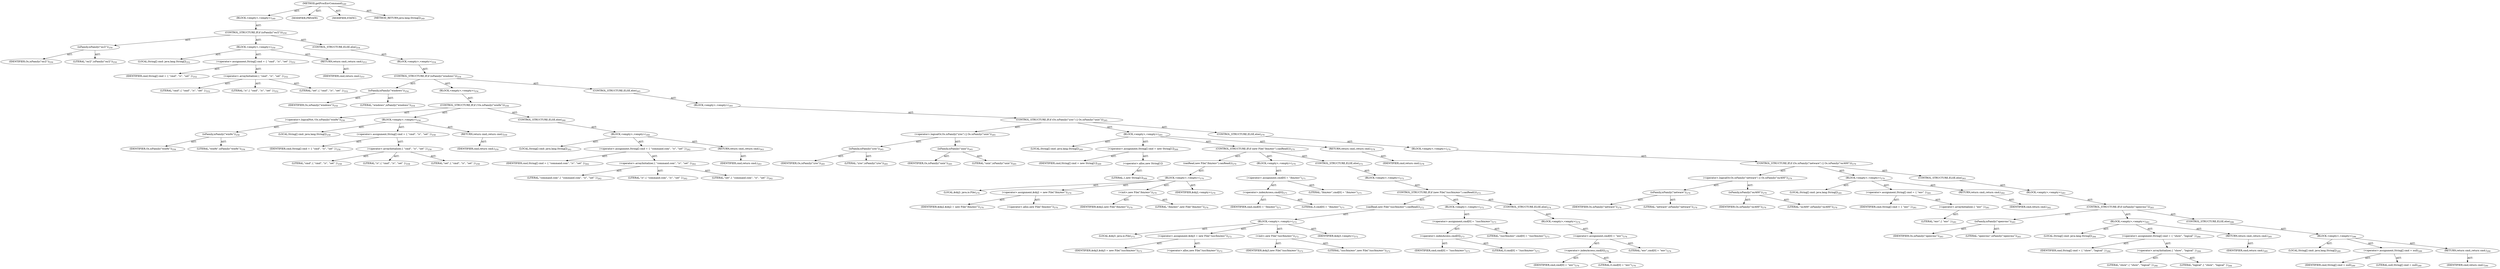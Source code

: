 digraph "getProcEnvCommand" {  
"111669149698" [label = <(METHOD,getProcEnvCommand)<SUB>249</SUB>> ]
"25769803793" [label = <(BLOCK,&lt;empty&gt;,&lt;empty&gt;)<SUB>249</SUB>> ]
"47244640268" [label = <(CONTROL_STRUCTURE,IF,if (isFamily(&quot;os/2&quot;)))<SUB>250</SUB>> ]
"30064771144" [label = <(isFamily,isFamily(&quot;os/2&quot;))<SUB>250</SUB>> ]
"68719476825" [label = <(IDENTIFIER,Os,isFamily(&quot;os/2&quot;))<SUB>250</SUB>> ]
"90194313230" [label = <(LITERAL,&quot;os/2&quot;,isFamily(&quot;os/2&quot;))<SUB>250</SUB>> ]
"25769803794" [label = <(BLOCK,&lt;empty&gt;,&lt;empty&gt;)<SUB>250</SUB>> ]
"94489280522" [label = <(LOCAL,String[] cmd: java.lang.String[])<SUB>252</SUB>> ]
"30064771145" [label = <(&lt;operator&gt;.assignment,String[] cmd = { &quot;cmd&quot;, &quot;/c&quot;, &quot;set&quot; })<SUB>252</SUB>> ]
"68719476826" [label = <(IDENTIFIER,cmd,String[] cmd = { &quot;cmd&quot;, &quot;/c&quot;, &quot;set&quot; })<SUB>252</SUB>> ]
"30064771146" [label = <(&lt;operator&gt;.arrayInitializer,{ &quot;cmd&quot;, &quot;/c&quot;, &quot;set&quot; })<SUB>252</SUB>> ]
"90194313231" [label = <(LITERAL,&quot;cmd&quot;,{ &quot;cmd&quot;, &quot;/c&quot;, &quot;set&quot; })<SUB>252</SUB>> ]
"90194313232" [label = <(LITERAL,&quot;/c&quot;,{ &quot;cmd&quot;, &quot;/c&quot;, &quot;set&quot; })<SUB>252</SUB>> ]
"90194313233" [label = <(LITERAL,&quot;set&quot;,{ &quot;cmd&quot;, &quot;/c&quot;, &quot;set&quot; })<SUB>252</SUB>> ]
"146028888067" [label = <(RETURN,return cmd;,return cmd;)<SUB>253</SUB>> ]
"68719476827" [label = <(IDENTIFIER,cmd,return cmd;)<SUB>253</SUB>> ]
"47244640269" [label = <(CONTROL_STRUCTURE,ELSE,else)<SUB>254</SUB>> ]
"25769803795" [label = <(BLOCK,&lt;empty&gt;,&lt;empty&gt;)<SUB>254</SUB>> ]
"47244640270" [label = <(CONTROL_STRUCTURE,IF,if (isFamily(&quot;windows&quot;)))<SUB>254</SUB>> ]
"30064771147" [label = <(isFamily,isFamily(&quot;windows&quot;))<SUB>254</SUB>> ]
"68719476828" [label = <(IDENTIFIER,Os,isFamily(&quot;windows&quot;))<SUB>254</SUB>> ]
"90194313234" [label = <(LITERAL,&quot;windows&quot;,isFamily(&quot;windows&quot;))<SUB>254</SUB>> ]
"25769803796" [label = <(BLOCK,&lt;empty&gt;,&lt;empty&gt;)<SUB>254</SUB>> ]
"47244640271" [label = <(CONTROL_STRUCTURE,IF,if (!Os.isFamily(&quot;win9x&quot;)))<SUB>256</SUB>> ]
"30064771148" [label = <(&lt;operator&gt;.logicalNot,!Os.isFamily(&quot;win9x&quot;))<SUB>256</SUB>> ]
"30064771149" [label = <(isFamily,isFamily(&quot;win9x&quot;))<SUB>256</SUB>> ]
"68719476829" [label = <(IDENTIFIER,Os,isFamily(&quot;win9x&quot;))<SUB>256</SUB>> ]
"90194313235" [label = <(LITERAL,&quot;win9x&quot;,isFamily(&quot;win9x&quot;))<SUB>256</SUB>> ]
"25769803797" [label = <(BLOCK,&lt;empty&gt;,&lt;empty&gt;)<SUB>256</SUB>> ]
"94489280523" [label = <(LOCAL,String[] cmd: java.lang.String[])<SUB>258</SUB>> ]
"30064771150" [label = <(&lt;operator&gt;.assignment,String[] cmd = { &quot;cmd&quot;, &quot;/c&quot;, &quot;set&quot; })<SUB>258</SUB>> ]
"68719476830" [label = <(IDENTIFIER,cmd,String[] cmd = { &quot;cmd&quot;, &quot;/c&quot;, &quot;set&quot; })<SUB>258</SUB>> ]
"30064771151" [label = <(&lt;operator&gt;.arrayInitializer,{ &quot;cmd&quot;, &quot;/c&quot;, &quot;set&quot; })<SUB>258</SUB>> ]
"90194313236" [label = <(LITERAL,&quot;cmd&quot;,{ &quot;cmd&quot;, &quot;/c&quot;, &quot;set&quot; })<SUB>258</SUB>> ]
"90194313237" [label = <(LITERAL,&quot;/c&quot;,{ &quot;cmd&quot;, &quot;/c&quot;, &quot;set&quot; })<SUB>258</SUB>> ]
"90194313238" [label = <(LITERAL,&quot;set&quot;,{ &quot;cmd&quot;, &quot;/c&quot;, &quot;set&quot; })<SUB>258</SUB>> ]
"146028888068" [label = <(RETURN,return cmd;,return cmd;)<SUB>259</SUB>> ]
"68719476831" [label = <(IDENTIFIER,cmd,return cmd;)<SUB>259</SUB>> ]
"47244640272" [label = <(CONTROL_STRUCTURE,ELSE,else)<SUB>260</SUB>> ]
"25769803798" [label = <(BLOCK,&lt;empty&gt;,&lt;empty&gt;)<SUB>260</SUB>> ]
"94489280524" [label = <(LOCAL,String[] cmd: java.lang.String[])<SUB>262</SUB>> ]
"30064771152" [label = <(&lt;operator&gt;.assignment,String[] cmd = { &quot;command.com&quot;, &quot;/c&quot;, &quot;set&quot; })<SUB>262</SUB>> ]
"68719476832" [label = <(IDENTIFIER,cmd,String[] cmd = { &quot;command.com&quot;, &quot;/c&quot;, &quot;set&quot; })<SUB>262</SUB>> ]
"30064771153" [label = <(&lt;operator&gt;.arrayInitializer,{ &quot;command.com&quot;, &quot;/c&quot;, &quot;set&quot; })<SUB>262</SUB>> ]
"90194313239" [label = <(LITERAL,&quot;command.com&quot;,{ &quot;command.com&quot;, &quot;/c&quot;, &quot;set&quot; })<SUB>262</SUB>> ]
"90194313240" [label = <(LITERAL,&quot;/c&quot;,{ &quot;command.com&quot;, &quot;/c&quot;, &quot;set&quot; })<SUB>262</SUB>> ]
"90194313241" [label = <(LITERAL,&quot;set&quot;,{ &quot;command.com&quot;, &quot;/c&quot;, &quot;set&quot; })<SUB>262</SUB>> ]
"146028888069" [label = <(RETURN,return cmd;,return cmd;)<SUB>263</SUB>> ]
"68719476833" [label = <(IDENTIFIER,cmd,return cmd;)<SUB>263</SUB>> ]
"47244640273" [label = <(CONTROL_STRUCTURE,ELSE,else)<SUB>265</SUB>> ]
"25769803799" [label = <(BLOCK,&lt;empty&gt;,&lt;empty&gt;)<SUB>265</SUB>> ]
"47244640274" [label = <(CONTROL_STRUCTURE,IF,if (Os.isFamily(&quot;z/os&quot;) || Os.isFamily(&quot;unix&quot;)))<SUB>265</SUB>> ]
"30064771154" [label = <(&lt;operator&gt;.logicalOr,Os.isFamily(&quot;z/os&quot;) || Os.isFamily(&quot;unix&quot;))<SUB>265</SUB>> ]
"30064771155" [label = <(isFamily,isFamily(&quot;z/os&quot;))<SUB>265</SUB>> ]
"68719476834" [label = <(IDENTIFIER,Os,isFamily(&quot;z/os&quot;))<SUB>265</SUB>> ]
"90194313242" [label = <(LITERAL,&quot;z/os&quot;,isFamily(&quot;z/os&quot;))<SUB>265</SUB>> ]
"30064771156" [label = <(isFamily,isFamily(&quot;unix&quot;))<SUB>265</SUB>> ]
"68719476835" [label = <(IDENTIFIER,Os,isFamily(&quot;unix&quot;))<SUB>265</SUB>> ]
"90194313243" [label = <(LITERAL,&quot;unix&quot;,isFamily(&quot;unix&quot;))<SUB>265</SUB>> ]
"25769803800" [label = <(BLOCK,&lt;empty&gt;,&lt;empty&gt;)<SUB>265</SUB>> ]
"94489280525" [label = <(LOCAL,String[] cmd: java.lang.String[])<SUB>269</SUB>> ]
"30064771157" [label = <(&lt;operator&gt;.assignment,String[] cmd = new String[1])<SUB>269</SUB>> ]
"68719476836" [label = <(IDENTIFIER,cmd,String[] cmd = new String[1])<SUB>269</SUB>> ]
"30064771158" [label = <(&lt;operator&gt;.alloc,new String[1])> ]
"90194313244" [label = <(LITERAL,1,new String[1])<SUB>269</SUB>> ]
"47244640275" [label = <(CONTROL_STRUCTURE,IF,if (new File(&quot;/bin/env&quot;).canRead()))<SUB>270</SUB>> ]
"30064771159" [label = <(canRead,new File(&quot;/bin/env&quot;).canRead())<SUB>270</SUB>> ]
"25769803801" [label = <(BLOCK,&lt;empty&gt;,&lt;empty&gt;)<SUB>270</SUB>> ]
"94489280526" [label = <(LOCAL,$obj2: java.io.File)<SUB>270</SUB>> ]
"30064771160" [label = <(&lt;operator&gt;.assignment,$obj2 = new File(&quot;/bin/env&quot;))<SUB>270</SUB>> ]
"68719476837" [label = <(IDENTIFIER,$obj2,$obj2 = new File(&quot;/bin/env&quot;))<SUB>270</SUB>> ]
"30064771161" [label = <(&lt;operator&gt;.alloc,new File(&quot;/bin/env&quot;))<SUB>270</SUB>> ]
"30064771162" [label = <(&lt;init&gt;,new File(&quot;/bin/env&quot;))<SUB>270</SUB>> ]
"68719476838" [label = <(IDENTIFIER,$obj2,new File(&quot;/bin/env&quot;))<SUB>270</SUB>> ]
"90194313245" [label = <(LITERAL,&quot;/bin/env&quot;,new File(&quot;/bin/env&quot;))<SUB>270</SUB>> ]
"68719476839" [label = <(IDENTIFIER,$obj2,&lt;empty&gt;)<SUB>270</SUB>> ]
"25769803802" [label = <(BLOCK,&lt;empty&gt;,&lt;empty&gt;)<SUB>270</SUB>> ]
"30064771163" [label = <(&lt;operator&gt;.assignment,cmd[0] = &quot;/bin/env&quot;)<SUB>271</SUB>> ]
"30064771164" [label = <(&lt;operator&gt;.indexAccess,cmd[0])<SUB>271</SUB>> ]
"68719476840" [label = <(IDENTIFIER,cmd,cmd[0] = &quot;/bin/env&quot;)<SUB>271</SUB>> ]
"90194313246" [label = <(LITERAL,0,cmd[0] = &quot;/bin/env&quot;)<SUB>271</SUB>> ]
"90194313247" [label = <(LITERAL,&quot;/bin/env&quot;,cmd[0] = &quot;/bin/env&quot;)<SUB>271</SUB>> ]
"47244640276" [label = <(CONTROL_STRUCTURE,ELSE,else)<SUB>272</SUB>> ]
"25769803803" [label = <(BLOCK,&lt;empty&gt;,&lt;empty&gt;)<SUB>272</SUB>> ]
"47244640277" [label = <(CONTROL_STRUCTURE,IF,if (new File(&quot;/usr/bin/env&quot;).canRead()))<SUB>272</SUB>> ]
"30064771165" [label = <(canRead,new File(&quot;/usr/bin/env&quot;).canRead())<SUB>272</SUB>> ]
"25769803804" [label = <(BLOCK,&lt;empty&gt;,&lt;empty&gt;)<SUB>272</SUB>> ]
"94489280527" [label = <(LOCAL,$obj3: java.io.File)<SUB>272</SUB>> ]
"30064771166" [label = <(&lt;operator&gt;.assignment,$obj3 = new File(&quot;/usr/bin/env&quot;))<SUB>272</SUB>> ]
"68719476841" [label = <(IDENTIFIER,$obj3,$obj3 = new File(&quot;/usr/bin/env&quot;))<SUB>272</SUB>> ]
"30064771167" [label = <(&lt;operator&gt;.alloc,new File(&quot;/usr/bin/env&quot;))<SUB>272</SUB>> ]
"30064771168" [label = <(&lt;init&gt;,new File(&quot;/usr/bin/env&quot;))<SUB>272</SUB>> ]
"68719476842" [label = <(IDENTIFIER,$obj3,new File(&quot;/usr/bin/env&quot;))<SUB>272</SUB>> ]
"90194313248" [label = <(LITERAL,&quot;/usr/bin/env&quot;,new File(&quot;/usr/bin/env&quot;))<SUB>272</SUB>> ]
"68719476843" [label = <(IDENTIFIER,$obj3,&lt;empty&gt;)<SUB>272</SUB>> ]
"25769803805" [label = <(BLOCK,&lt;empty&gt;,&lt;empty&gt;)<SUB>272</SUB>> ]
"30064771169" [label = <(&lt;operator&gt;.assignment,cmd[0] = &quot;/usr/bin/env&quot;)<SUB>273</SUB>> ]
"30064771170" [label = <(&lt;operator&gt;.indexAccess,cmd[0])<SUB>273</SUB>> ]
"68719476844" [label = <(IDENTIFIER,cmd,cmd[0] = &quot;/usr/bin/env&quot;)<SUB>273</SUB>> ]
"90194313249" [label = <(LITERAL,0,cmd[0] = &quot;/usr/bin/env&quot;)<SUB>273</SUB>> ]
"90194313250" [label = <(LITERAL,&quot;/usr/bin/env&quot;,cmd[0] = &quot;/usr/bin/env&quot;)<SUB>273</SUB>> ]
"47244640278" [label = <(CONTROL_STRUCTURE,ELSE,else)<SUB>274</SUB>> ]
"25769803806" [label = <(BLOCK,&lt;empty&gt;,&lt;empty&gt;)<SUB>274</SUB>> ]
"30064771171" [label = <(&lt;operator&gt;.assignment,cmd[0] = &quot;env&quot;)<SUB>276</SUB>> ]
"30064771172" [label = <(&lt;operator&gt;.indexAccess,cmd[0])<SUB>276</SUB>> ]
"68719476845" [label = <(IDENTIFIER,cmd,cmd[0] = &quot;env&quot;)<SUB>276</SUB>> ]
"90194313251" [label = <(LITERAL,0,cmd[0] = &quot;env&quot;)<SUB>276</SUB>> ]
"90194313252" [label = <(LITERAL,&quot;env&quot;,cmd[0] = &quot;env&quot;)<SUB>276</SUB>> ]
"146028888070" [label = <(RETURN,return cmd;,return cmd;)<SUB>278</SUB>> ]
"68719476846" [label = <(IDENTIFIER,cmd,return cmd;)<SUB>278</SUB>> ]
"47244640279" [label = <(CONTROL_STRUCTURE,ELSE,else)<SUB>279</SUB>> ]
"25769803807" [label = <(BLOCK,&lt;empty&gt;,&lt;empty&gt;)<SUB>279</SUB>> ]
"47244640280" [label = <(CONTROL_STRUCTURE,IF,if (Os.isFamily(&quot;netware&quot;) || Os.isFamily(&quot;os/400&quot;)))<SUB>279</SUB>> ]
"30064771173" [label = <(&lt;operator&gt;.logicalOr,Os.isFamily(&quot;netware&quot;) || Os.isFamily(&quot;os/400&quot;))<SUB>279</SUB>> ]
"30064771174" [label = <(isFamily,isFamily(&quot;netware&quot;))<SUB>279</SUB>> ]
"68719476847" [label = <(IDENTIFIER,Os,isFamily(&quot;netware&quot;))<SUB>279</SUB>> ]
"90194313253" [label = <(LITERAL,&quot;netware&quot;,isFamily(&quot;netware&quot;))<SUB>279</SUB>> ]
"30064771175" [label = <(isFamily,isFamily(&quot;os/400&quot;))<SUB>279</SUB>> ]
"68719476848" [label = <(IDENTIFIER,Os,isFamily(&quot;os/400&quot;))<SUB>279</SUB>> ]
"90194313254" [label = <(LITERAL,&quot;os/400&quot;,isFamily(&quot;os/400&quot;))<SUB>279</SUB>> ]
"25769803808" [label = <(BLOCK,&lt;empty&gt;,&lt;empty&gt;)<SUB>279</SUB>> ]
"94489280528" [label = <(LOCAL,String[] cmd: java.lang.String[])<SUB>281</SUB>> ]
"30064771176" [label = <(&lt;operator&gt;.assignment,String[] cmd = { &quot;env&quot; })<SUB>281</SUB>> ]
"68719476849" [label = <(IDENTIFIER,cmd,String[] cmd = { &quot;env&quot; })<SUB>281</SUB>> ]
"30064771177" [label = <(&lt;operator&gt;.arrayInitializer,{ &quot;env&quot; })<SUB>281</SUB>> ]
"90194313255" [label = <(LITERAL,&quot;env&quot;,{ &quot;env&quot; })<SUB>281</SUB>> ]
"146028888071" [label = <(RETURN,return cmd;,return cmd;)<SUB>282</SUB>> ]
"68719476850" [label = <(IDENTIFIER,cmd,return cmd;)<SUB>282</SUB>> ]
"47244640281" [label = <(CONTROL_STRUCTURE,ELSE,else)<SUB>283</SUB>> ]
"25769803809" [label = <(BLOCK,&lt;empty&gt;,&lt;empty&gt;)<SUB>283</SUB>> ]
"47244640282" [label = <(CONTROL_STRUCTURE,IF,if (isFamily(&quot;openvms&quot;)))<SUB>283</SUB>> ]
"30064771178" [label = <(isFamily,isFamily(&quot;openvms&quot;))<SUB>283</SUB>> ]
"68719476851" [label = <(IDENTIFIER,Os,isFamily(&quot;openvms&quot;))<SUB>283</SUB>> ]
"90194313256" [label = <(LITERAL,&quot;openvms&quot;,isFamily(&quot;openvms&quot;))<SUB>283</SUB>> ]
"25769803810" [label = <(BLOCK,&lt;empty&gt;,&lt;empty&gt;)<SUB>283</SUB>> ]
"94489280529" [label = <(LOCAL,String[] cmd: java.lang.String[])<SUB>284</SUB>> ]
"30064771179" [label = <(&lt;operator&gt;.assignment,String[] cmd = { &quot;show&quot;, &quot;logical&quot; })<SUB>284</SUB>> ]
"68719476852" [label = <(IDENTIFIER,cmd,String[] cmd = { &quot;show&quot;, &quot;logical&quot; })<SUB>284</SUB>> ]
"30064771180" [label = <(&lt;operator&gt;.arrayInitializer,{ &quot;show&quot;, &quot;logical&quot; })<SUB>284</SUB>> ]
"90194313257" [label = <(LITERAL,&quot;show&quot;,{ &quot;show&quot;, &quot;logical&quot; })<SUB>284</SUB>> ]
"90194313258" [label = <(LITERAL,&quot;logical&quot;,{ &quot;show&quot;, &quot;logical&quot; })<SUB>284</SUB>> ]
"146028888072" [label = <(RETURN,return cmd;,return cmd;)<SUB>285</SUB>> ]
"68719476853" [label = <(IDENTIFIER,cmd,return cmd;)<SUB>285</SUB>> ]
"47244640283" [label = <(CONTROL_STRUCTURE,ELSE,else)<SUB>286</SUB>> ]
"25769803811" [label = <(BLOCK,&lt;empty&gt;,&lt;empty&gt;)<SUB>286</SUB>> ]
"94489280530" [label = <(LOCAL,String[] cmd: java.lang.String[])<SUB>289</SUB>> ]
"30064771181" [label = <(&lt;operator&gt;.assignment,String[] cmd = null)<SUB>289</SUB>> ]
"68719476854" [label = <(IDENTIFIER,cmd,String[] cmd = null)<SUB>289</SUB>> ]
"90194313259" [label = <(LITERAL,null,String[] cmd = null)<SUB>289</SUB>> ]
"146028888073" [label = <(RETURN,return cmd;,return cmd;)<SUB>290</SUB>> ]
"68719476855" [label = <(IDENTIFIER,cmd,return cmd;)<SUB>290</SUB>> ]
"133143986202" [label = <(MODIFIER,PRIVATE)> ]
"133143986203" [label = <(MODIFIER,STATIC)> ]
"128849018882" [label = <(METHOD_RETURN,java.lang.String[])<SUB>249</SUB>> ]
  "111669149698" -> "25769803793"  [ label = "AST: "] 
  "111669149698" -> "133143986202"  [ label = "AST: "] 
  "111669149698" -> "133143986203"  [ label = "AST: "] 
  "111669149698" -> "128849018882"  [ label = "AST: "] 
  "25769803793" -> "47244640268"  [ label = "AST: "] 
  "47244640268" -> "30064771144"  [ label = "AST: "] 
  "47244640268" -> "25769803794"  [ label = "AST: "] 
  "47244640268" -> "47244640269"  [ label = "AST: "] 
  "30064771144" -> "68719476825"  [ label = "AST: "] 
  "30064771144" -> "90194313230"  [ label = "AST: "] 
  "25769803794" -> "94489280522"  [ label = "AST: "] 
  "25769803794" -> "30064771145"  [ label = "AST: "] 
  "25769803794" -> "146028888067"  [ label = "AST: "] 
  "30064771145" -> "68719476826"  [ label = "AST: "] 
  "30064771145" -> "30064771146"  [ label = "AST: "] 
  "30064771146" -> "90194313231"  [ label = "AST: "] 
  "30064771146" -> "90194313232"  [ label = "AST: "] 
  "30064771146" -> "90194313233"  [ label = "AST: "] 
  "146028888067" -> "68719476827"  [ label = "AST: "] 
  "47244640269" -> "25769803795"  [ label = "AST: "] 
  "25769803795" -> "47244640270"  [ label = "AST: "] 
  "47244640270" -> "30064771147"  [ label = "AST: "] 
  "47244640270" -> "25769803796"  [ label = "AST: "] 
  "47244640270" -> "47244640273"  [ label = "AST: "] 
  "30064771147" -> "68719476828"  [ label = "AST: "] 
  "30064771147" -> "90194313234"  [ label = "AST: "] 
  "25769803796" -> "47244640271"  [ label = "AST: "] 
  "47244640271" -> "30064771148"  [ label = "AST: "] 
  "47244640271" -> "25769803797"  [ label = "AST: "] 
  "47244640271" -> "47244640272"  [ label = "AST: "] 
  "30064771148" -> "30064771149"  [ label = "AST: "] 
  "30064771149" -> "68719476829"  [ label = "AST: "] 
  "30064771149" -> "90194313235"  [ label = "AST: "] 
  "25769803797" -> "94489280523"  [ label = "AST: "] 
  "25769803797" -> "30064771150"  [ label = "AST: "] 
  "25769803797" -> "146028888068"  [ label = "AST: "] 
  "30064771150" -> "68719476830"  [ label = "AST: "] 
  "30064771150" -> "30064771151"  [ label = "AST: "] 
  "30064771151" -> "90194313236"  [ label = "AST: "] 
  "30064771151" -> "90194313237"  [ label = "AST: "] 
  "30064771151" -> "90194313238"  [ label = "AST: "] 
  "146028888068" -> "68719476831"  [ label = "AST: "] 
  "47244640272" -> "25769803798"  [ label = "AST: "] 
  "25769803798" -> "94489280524"  [ label = "AST: "] 
  "25769803798" -> "30064771152"  [ label = "AST: "] 
  "25769803798" -> "146028888069"  [ label = "AST: "] 
  "30064771152" -> "68719476832"  [ label = "AST: "] 
  "30064771152" -> "30064771153"  [ label = "AST: "] 
  "30064771153" -> "90194313239"  [ label = "AST: "] 
  "30064771153" -> "90194313240"  [ label = "AST: "] 
  "30064771153" -> "90194313241"  [ label = "AST: "] 
  "146028888069" -> "68719476833"  [ label = "AST: "] 
  "47244640273" -> "25769803799"  [ label = "AST: "] 
  "25769803799" -> "47244640274"  [ label = "AST: "] 
  "47244640274" -> "30064771154"  [ label = "AST: "] 
  "47244640274" -> "25769803800"  [ label = "AST: "] 
  "47244640274" -> "47244640279"  [ label = "AST: "] 
  "30064771154" -> "30064771155"  [ label = "AST: "] 
  "30064771154" -> "30064771156"  [ label = "AST: "] 
  "30064771155" -> "68719476834"  [ label = "AST: "] 
  "30064771155" -> "90194313242"  [ label = "AST: "] 
  "30064771156" -> "68719476835"  [ label = "AST: "] 
  "30064771156" -> "90194313243"  [ label = "AST: "] 
  "25769803800" -> "94489280525"  [ label = "AST: "] 
  "25769803800" -> "30064771157"  [ label = "AST: "] 
  "25769803800" -> "47244640275"  [ label = "AST: "] 
  "25769803800" -> "146028888070"  [ label = "AST: "] 
  "30064771157" -> "68719476836"  [ label = "AST: "] 
  "30064771157" -> "30064771158"  [ label = "AST: "] 
  "30064771158" -> "90194313244"  [ label = "AST: "] 
  "47244640275" -> "30064771159"  [ label = "AST: "] 
  "47244640275" -> "25769803802"  [ label = "AST: "] 
  "47244640275" -> "47244640276"  [ label = "AST: "] 
  "30064771159" -> "25769803801"  [ label = "AST: "] 
  "25769803801" -> "94489280526"  [ label = "AST: "] 
  "25769803801" -> "30064771160"  [ label = "AST: "] 
  "25769803801" -> "30064771162"  [ label = "AST: "] 
  "25769803801" -> "68719476839"  [ label = "AST: "] 
  "30064771160" -> "68719476837"  [ label = "AST: "] 
  "30064771160" -> "30064771161"  [ label = "AST: "] 
  "30064771162" -> "68719476838"  [ label = "AST: "] 
  "30064771162" -> "90194313245"  [ label = "AST: "] 
  "25769803802" -> "30064771163"  [ label = "AST: "] 
  "30064771163" -> "30064771164"  [ label = "AST: "] 
  "30064771163" -> "90194313247"  [ label = "AST: "] 
  "30064771164" -> "68719476840"  [ label = "AST: "] 
  "30064771164" -> "90194313246"  [ label = "AST: "] 
  "47244640276" -> "25769803803"  [ label = "AST: "] 
  "25769803803" -> "47244640277"  [ label = "AST: "] 
  "47244640277" -> "30064771165"  [ label = "AST: "] 
  "47244640277" -> "25769803805"  [ label = "AST: "] 
  "47244640277" -> "47244640278"  [ label = "AST: "] 
  "30064771165" -> "25769803804"  [ label = "AST: "] 
  "25769803804" -> "94489280527"  [ label = "AST: "] 
  "25769803804" -> "30064771166"  [ label = "AST: "] 
  "25769803804" -> "30064771168"  [ label = "AST: "] 
  "25769803804" -> "68719476843"  [ label = "AST: "] 
  "30064771166" -> "68719476841"  [ label = "AST: "] 
  "30064771166" -> "30064771167"  [ label = "AST: "] 
  "30064771168" -> "68719476842"  [ label = "AST: "] 
  "30064771168" -> "90194313248"  [ label = "AST: "] 
  "25769803805" -> "30064771169"  [ label = "AST: "] 
  "30064771169" -> "30064771170"  [ label = "AST: "] 
  "30064771169" -> "90194313250"  [ label = "AST: "] 
  "30064771170" -> "68719476844"  [ label = "AST: "] 
  "30064771170" -> "90194313249"  [ label = "AST: "] 
  "47244640278" -> "25769803806"  [ label = "AST: "] 
  "25769803806" -> "30064771171"  [ label = "AST: "] 
  "30064771171" -> "30064771172"  [ label = "AST: "] 
  "30064771171" -> "90194313252"  [ label = "AST: "] 
  "30064771172" -> "68719476845"  [ label = "AST: "] 
  "30064771172" -> "90194313251"  [ label = "AST: "] 
  "146028888070" -> "68719476846"  [ label = "AST: "] 
  "47244640279" -> "25769803807"  [ label = "AST: "] 
  "25769803807" -> "47244640280"  [ label = "AST: "] 
  "47244640280" -> "30064771173"  [ label = "AST: "] 
  "47244640280" -> "25769803808"  [ label = "AST: "] 
  "47244640280" -> "47244640281"  [ label = "AST: "] 
  "30064771173" -> "30064771174"  [ label = "AST: "] 
  "30064771173" -> "30064771175"  [ label = "AST: "] 
  "30064771174" -> "68719476847"  [ label = "AST: "] 
  "30064771174" -> "90194313253"  [ label = "AST: "] 
  "30064771175" -> "68719476848"  [ label = "AST: "] 
  "30064771175" -> "90194313254"  [ label = "AST: "] 
  "25769803808" -> "94489280528"  [ label = "AST: "] 
  "25769803808" -> "30064771176"  [ label = "AST: "] 
  "25769803808" -> "146028888071"  [ label = "AST: "] 
  "30064771176" -> "68719476849"  [ label = "AST: "] 
  "30064771176" -> "30064771177"  [ label = "AST: "] 
  "30064771177" -> "90194313255"  [ label = "AST: "] 
  "146028888071" -> "68719476850"  [ label = "AST: "] 
  "47244640281" -> "25769803809"  [ label = "AST: "] 
  "25769803809" -> "47244640282"  [ label = "AST: "] 
  "47244640282" -> "30064771178"  [ label = "AST: "] 
  "47244640282" -> "25769803810"  [ label = "AST: "] 
  "47244640282" -> "47244640283"  [ label = "AST: "] 
  "30064771178" -> "68719476851"  [ label = "AST: "] 
  "30064771178" -> "90194313256"  [ label = "AST: "] 
  "25769803810" -> "94489280529"  [ label = "AST: "] 
  "25769803810" -> "30064771179"  [ label = "AST: "] 
  "25769803810" -> "146028888072"  [ label = "AST: "] 
  "30064771179" -> "68719476852"  [ label = "AST: "] 
  "30064771179" -> "30064771180"  [ label = "AST: "] 
  "30064771180" -> "90194313257"  [ label = "AST: "] 
  "30064771180" -> "90194313258"  [ label = "AST: "] 
  "146028888072" -> "68719476853"  [ label = "AST: "] 
  "47244640283" -> "25769803811"  [ label = "AST: "] 
  "25769803811" -> "94489280530"  [ label = "AST: "] 
  "25769803811" -> "30064771181"  [ label = "AST: "] 
  "25769803811" -> "146028888073"  [ label = "AST: "] 
  "30064771181" -> "68719476854"  [ label = "AST: "] 
  "30064771181" -> "90194313259"  [ label = "AST: "] 
  "146028888073" -> "68719476855"  [ label = "AST: "] 
}
